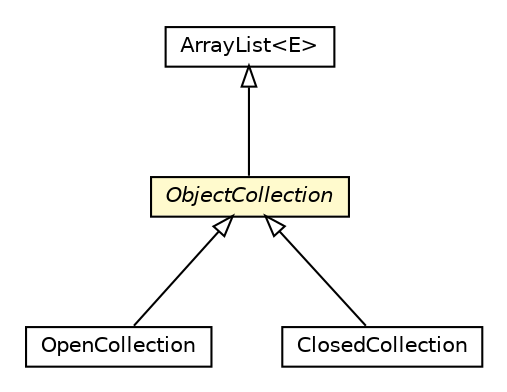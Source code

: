 #!/usr/local/bin/dot
#
# Class diagram 
# Generated by UMLGraph version R5_6-24-gf6e263 (http://www.umlgraph.org/)
#

digraph G {
	edge [fontname="Helvetica",fontsize=10,labelfontname="Helvetica",labelfontsize=10];
	node [fontname="Helvetica",fontsize=10,shape=plaintext];
	nodesep=0.25;
	ranksep=0.5;
	// org.universAAL.middleware.rdf.OpenCollection
	c306891 [label=<<table title="org.universAAL.middleware.rdf.OpenCollection" border="0" cellborder="1" cellspacing="0" cellpadding="2" port="p" href="./OpenCollection.html">
		<tr><td><table border="0" cellspacing="0" cellpadding="1">
<tr><td align="center" balign="center"> OpenCollection </td></tr>
		</table></td></tr>
		</table>>, URL="./OpenCollection.html", fontname="Helvetica", fontcolor="black", fontsize=10.0];
	// org.universAAL.middleware.rdf.ClosedCollection
	c306894 [label=<<table title="org.universAAL.middleware.rdf.ClosedCollection" border="0" cellborder="1" cellspacing="0" cellpadding="2" port="p" href="./ClosedCollection.html">
		<tr><td><table border="0" cellspacing="0" cellpadding="1">
<tr><td align="center" balign="center"> ClosedCollection </td></tr>
		</table></td></tr>
		</table>>, URL="./ClosedCollection.html", fontname="Helvetica", fontcolor="black", fontsize=10.0];
	// org.universAAL.middleware.rdf.ObjectCollection
	c306903 [label=<<table title="org.universAAL.middleware.rdf.ObjectCollection" border="0" cellborder="1" cellspacing="0" cellpadding="2" port="p" bgcolor="lemonChiffon" href="./ObjectCollection.html">
		<tr><td><table border="0" cellspacing="0" cellpadding="1">
<tr><td align="center" balign="center"><font face="Helvetica-Oblique"> ObjectCollection </font></td></tr>
		</table></td></tr>
		</table>>, URL="./ObjectCollection.html", fontname="Helvetica", fontcolor="black", fontsize=10.0];
	//org.universAAL.middleware.rdf.OpenCollection extends org.universAAL.middleware.rdf.ObjectCollection
	c306903:p -> c306891:p [dir=back,arrowtail=empty];
	//org.universAAL.middleware.rdf.ClosedCollection extends org.universAAL.middleware.rdf.ObjectCollection
	c306903:p -> c306894:p [dir=back,arrowtail=empty];
	//org.universAAL.middleware.rdf.ObjectCollection extends java.util.ArrayList
	c307367:p -> c306903:p [dir=back,arrowtail=empty];
	// java.util.ArrayList<E>
	c307367 [label=<<table title="java.util.ArrayList" border="0" cellborder="1" cellspacing="0" cellpadding="2" port="p" href="http://java.sun.com/j2se/1.4.2/docs/api/java/util/ArrayList.html">
		<tr><td><table border="0" cellspacing="0" cellpadding="1">
<tr><td align="center" balign="center"> ArrayList&lt;E&gt; </td></tr>
		</table></td></tr>
		</table>>, URL="http://java.sun.com/j2se/1.4.2/docs/api/java/util/ArrayList.html", fontname="Helvetica", fontcolor="black", fontsize=10.0];
}

